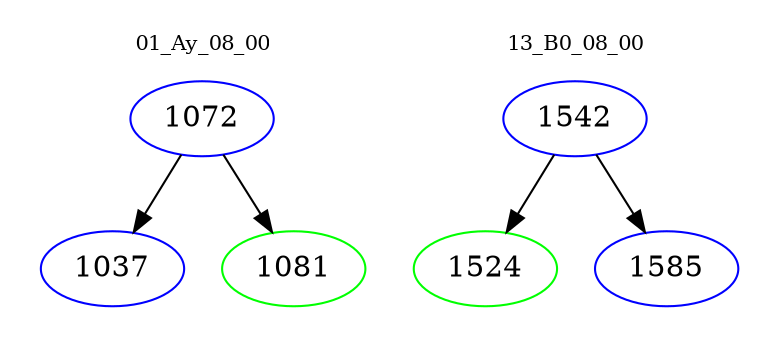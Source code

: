 digraph{
subgraph cluster_0 {
color = white
label = "01_Ay_08_00";
fontsize=10;
T0_1072 [label="1072", color="blue"]
T0_1072 -> T0_1037 [color="black"]
T0_1037 [label="1037", color="blue"]
T0_1072 -> T0_1081 [color="black"]
T0_1081 [label="1081", color="green"]
}
subgraph cluster_1 {
color = white
label = "13_B0_08_00";
fontsize=10;
T1_1542 [label="1542", color="blue"]
T1_1542 -> T1_1524 [color="black"]
T1_1524 [label="1524", color="green"]
T1_1542 -> T1_1585 [color="black"]
T1_1585 [label="1585", color="blue"]
}
}
